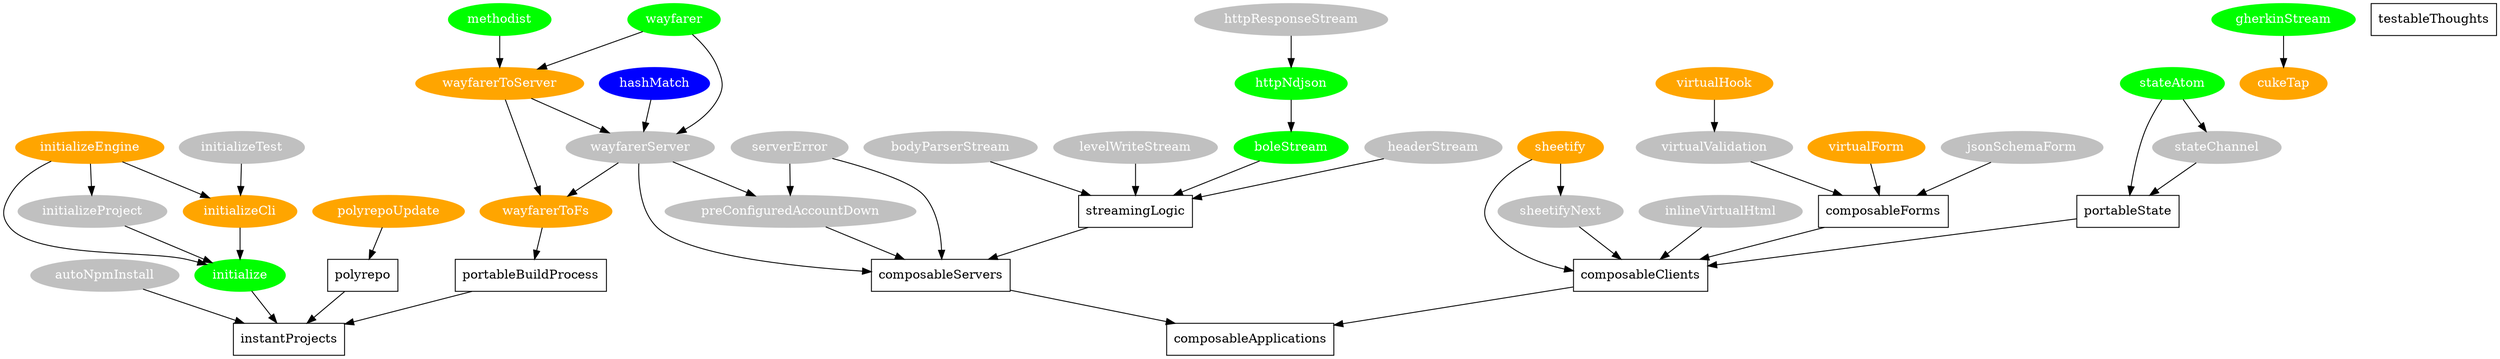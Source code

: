 // colors
//   gray = not implemented
//   orange = experimental
//   green = stable
//   blue = locked

digraph planning {
  // routing, which leads to solid
  // portable ways of getting data around
  // wayfarer-to-server
  hashMatch [style="filled" fontcolor="white" color="blue"]
  methodist [style="filled" fontcolor="white" color="green"]
  wayfarer [style="filled" fontcolor="white" color="green"]
  wayfarerToFs [style="filled" fontcolor="white" color="orange"]
  wayfarerToServer [style="filled" fontcolor="white" color="orange"]
  wayfarerServer [style="filled" fontcolor="white" color="gray"]
  {wayfarer methodist} -> wayfarerToServer
  {wayfarer hashMatch wayfarerToServer} -> wayfarerServer
  {wayfarerServer wayfarerToServer} -> wayfarerToFs

  // composable servers
  // modular components to build http servers
  bodyParserStream [style="filled" fontcolor="white" color="gray"]
  levelWriteStream [style="filled" fontcolor="white" color="gray"]
  boleStream [style="filled" fontcolor="white" color="green"]
  httpNdjson [style="filled" fontcolor="white" color="green"]
  httpResponseStream [style="filled" fontcolor="white" color="gray"]
  serverError [style="filled" fontcolor="white" color="gray"]
  preConfiguredAccountDown [style="filled" fontcolor="white" color="gray"]
  headerStream [style="filled" fontcolor="white" color="gray"] // modified headers, etags
  httpResponseStream -> httpNdjson
  httpNdjson -> boleStream
  {bodyParserStream levelWriteStream headerStream} -> streamingLogic
  serverError -> composableServers
  wayfarerServer -> composableServers
  {wayfarerServer serverError} -> preConfiguredAccountDown
  preConfiguredAccountDown -> composableServers
  boleStream -> streamingLogic -> composableServers

  // testable thoughts
  gherkinStream [style="filled" fontcolor="white" color="green"]
  cukeTap [style="filled" fontcolor="white" color="orange"]
  gherkinStream -> cukeTap

  // instant projects
  autoNpmInstall [style="filled" fontcolor="white" color="gray"]
  polyrepoUpdate [style="filled" fontcolor="white" color="orange"]
  initialize [style="filled" fontcolor="white" color="green"]
  initializeEngine [style="filled" fontcolor="white" color="orange"]
  initializeCli [style="filled" fontcolor="white" color="orange"]
  initializeProject [style="filled" fontcolor="white" color="gray"]
  initializeTest [style="filled" fontcolor="white" color="gray"]
  initializeEngine -> initializeCli
  initializeTest -> initializeCli
  initializeEngine -> initializeProject
  {initializeEngine initializeCli initializeProject} -> initialize
  {initialize autoNpmInstall} -> instantProjects
  polyrepoUpdate -> polyrepo

  // composable clients
  stateAtom [style="filled" fontcolor="white" color="green"]
  stateChannel [style="filled" fontcolor="white" color="gray"]
  virtualHook [style="filled" fontcolor="white" color="orange"]
  virtualValidation [style="filled" fontcolor="white" color="gray"]
  virtualForm [style="filled" fontcolor="white" color="orange"]
  jsonSchemaForm [style="filled" fontcolor="white" color="gray"]
  sheetify [style="filled" fontcolor="white" color="orange"]
  sheetifyNext [style="filled" fontcolor="white" color="gray"]
  inlineVirtualHtml [style="filled" fontcolor="white" color="gray"]
  sheetify -> sheetifyNext
  {sheetify sheetifyNext} -> composableClients
  stateAtom -> stateChannel
  virtualHook -> virtualValidation
  virtualValidation -> composableForms
  inlineVirtualHtml -> composableClients
  {jsonSchemaForm virtualForm} -> composableForms
  {stateAtom stateChannel} -> portableState

  // abstract
  composableApplications [shape="box"]
  composableClients [shape="box"]
  composableForms [shape="box"]
  composableServers [shape="box"]
  instantProjects [shape="box"]
  polyrepo [shape="box"]
  portableBuildProcess [shape="box"]
  portableState [shape="box"]
  streamingLogic [shape="box"]
  testableThoughts [shape="box"]
  {composableForms portableState} -> composableClients
  wayfarerToFs -> portableBuildProcess
  {portableBuildProcess polyrepo} -> instantProjects
  {composableClients composableServers} -> composableApplications
}
